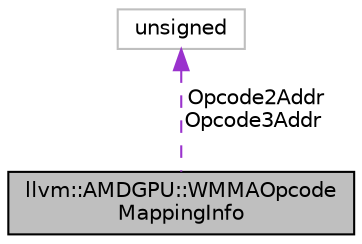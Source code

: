 digraph "llvm::AMDGPU::WMMAOpcodeMappingInfo"
{
 // LATEX_PDF_SIZE
  bgcolor="transparent";
  edge [fontname="Helvetica",fontsize="10",labelfontname="Helvetica",labelfontsize="10"];
  node [fontname="Helvetica",fontsize="10",shape=record];
  Node1 [label="llvm::AMDGPU::WMMAOpcode\lMappingInfo",height=0.2,width=0.4,color="black", fillcolor="grey75", style="filled", fontcolor="black",tooltip=" "];
  Node2 -> Node1 [dir="back",color="darkorchid3",fontsize="10",style="dashed",label=" Opcode2Addr\nOpcode3Addr" ,fontname="Helvetica"];
  Node2 [label="unsigned",height=0.2,width=0.4,color="grey75",tooltip=" "];
}
